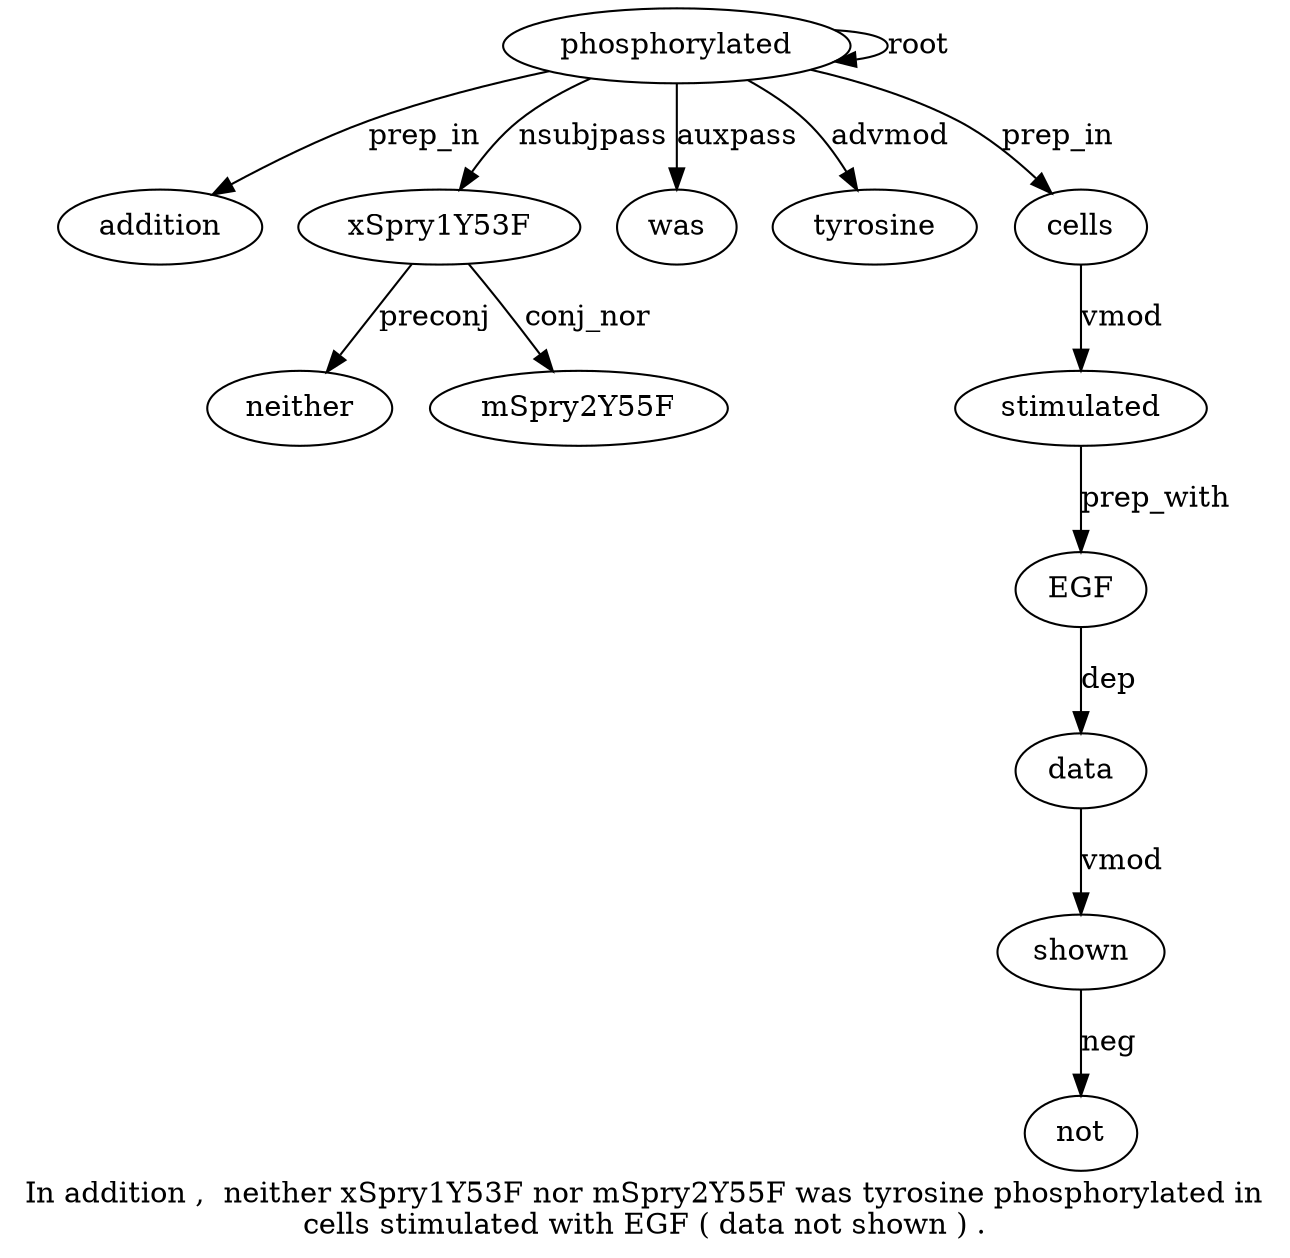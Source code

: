 digraph "In addition ,  neither xSpry1Y53F nor mSpry2Y55F was tyrosine phosphorylated in cells stimulated with EGF ( data not shown ) ." {
label="In addition ,  neither xSpry1Y53F nor mSpry2Y55F was tyrosine phosphorylated in
cells stimulated with EGF ( data not shown ) .";
phosphorylated10 [style=filled, fillcolor=white, label=phosphorylated];
addition2 [style=filled, fillcolor=white, label=addition];
phosphorylated10 -> addition2  [label=prep_in];
xSpry1Y53F [style=filled, fillcolor=white, label=xSpry1Y53F];
neither4 [style=filled, fillcolor=white, label=neither];
xSpry1Y53F -> neither4  [label=preconj];
phosphorylated10 -> xSpry1Y53F  [label=nsubjpass];
mSpry2Y55F7 [style=filled, fillcolor=white, label=mSpry2Y55F];
xSpry1Y53F -> mSpry2Y55F7  [label=conj_nor];
was8 [style=filled, fillcolor=white, label=was];
phosphorylated10 -> was8  [label=auxpass];
tyrosine9 [style=filled, fillcolor=white, label=tyrosine];
phosphorylated10 -> tyrosine9  [label=advmod];
phosphorylated10 -> phosphorylated10  [label=root];
cells12 [style=filled, fillcolor=white, label=cells];
phosphorylated10 -> cells12  [label=prep_in];
stimulated13 [style=filled, fillcolor=white, label=stimulated];
cells12 -> stimulated13  [label=vmod];
EGF15 [style=filled, fillcolor=white, label=EGF];
stimulated13 -> EGF15  [label=prep_with];
data17 [style=filled, fillcolor=white, label=data];
EGF15 -> data17  [label=dep];
shown19 [style=filled, fillcolor=white, label=shown];
not18 [style=filled, fillcolor=white, label=not];
shown19 -> not18  [label=neg];
data17 -> shown19  [label=vmod];
}
